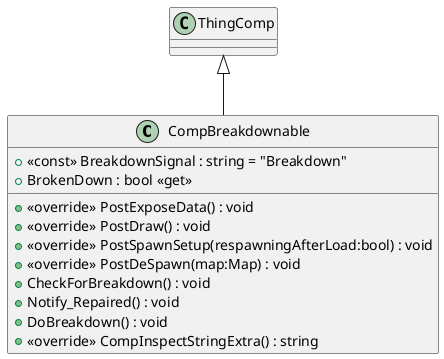 @startuml
class CompBreakdownable {
    + <<const>> BreakdownSignal : string = "Breakdown"
    + BrokenDown : bool <<get>>
    + <<override>> PostExposeData() : void
    + <<override>> PostDraw() : void
    + <<override>> PostSpawnSetup(respawningAfterLoad:bool) : void
    + <<override>> PostDeSpawn(map:Map) : void
    + CheckForBreakdown() : void
    + Notify_Repaired() : void
    + DoBreakdown() : void
    + <<override>> CompInspectStringExtra() : string
}
ThingComp <|-- CompBreakdownable
@enduml
